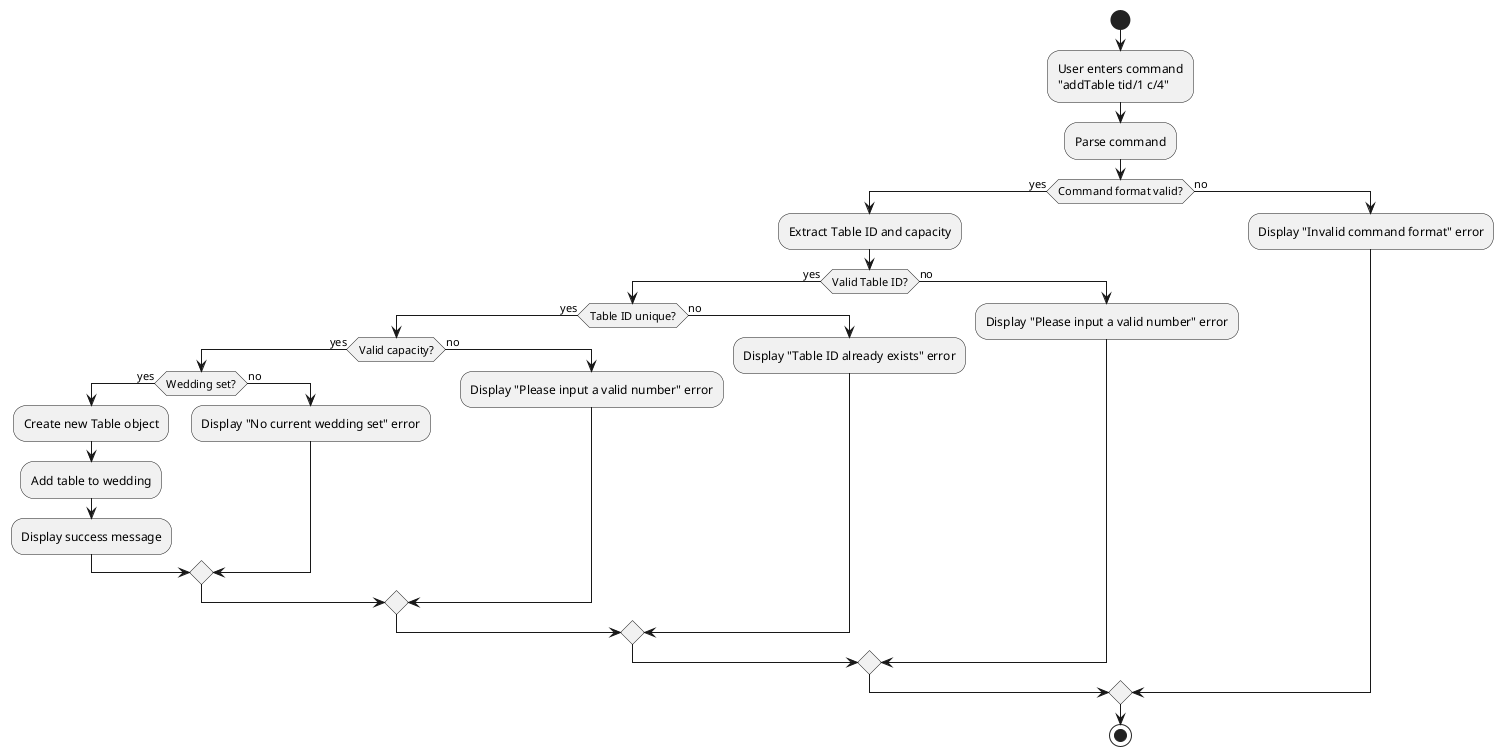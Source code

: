 @startuml
start

:User enters command
"addTable tid/1 c/4";

:Parse command;

if (Command format valid?) then (yes)
  :Extract Table ID and capacity;
  if (Valid Table ID?) then (yes)
    if (Table ID unique?) then (yes)
      if (Valid capacity?) then (yes)
        if (Wedding set?) then (yes)
          :Create new Table object;
          :Add table to wedding;
          :Display success message;
        else (no)
          :Display "No current wedding set" error;
        endif
      else (no)
        :Display "Please input a valid number" error;
      endif
    else (no)
      :Display "Table ID already exists" error;
    endif
  else (no)
    :Display "Please input a valid number" error;
  endif
else (no)
  :Display "Invalid command format" error;
endif

stop
@enduml